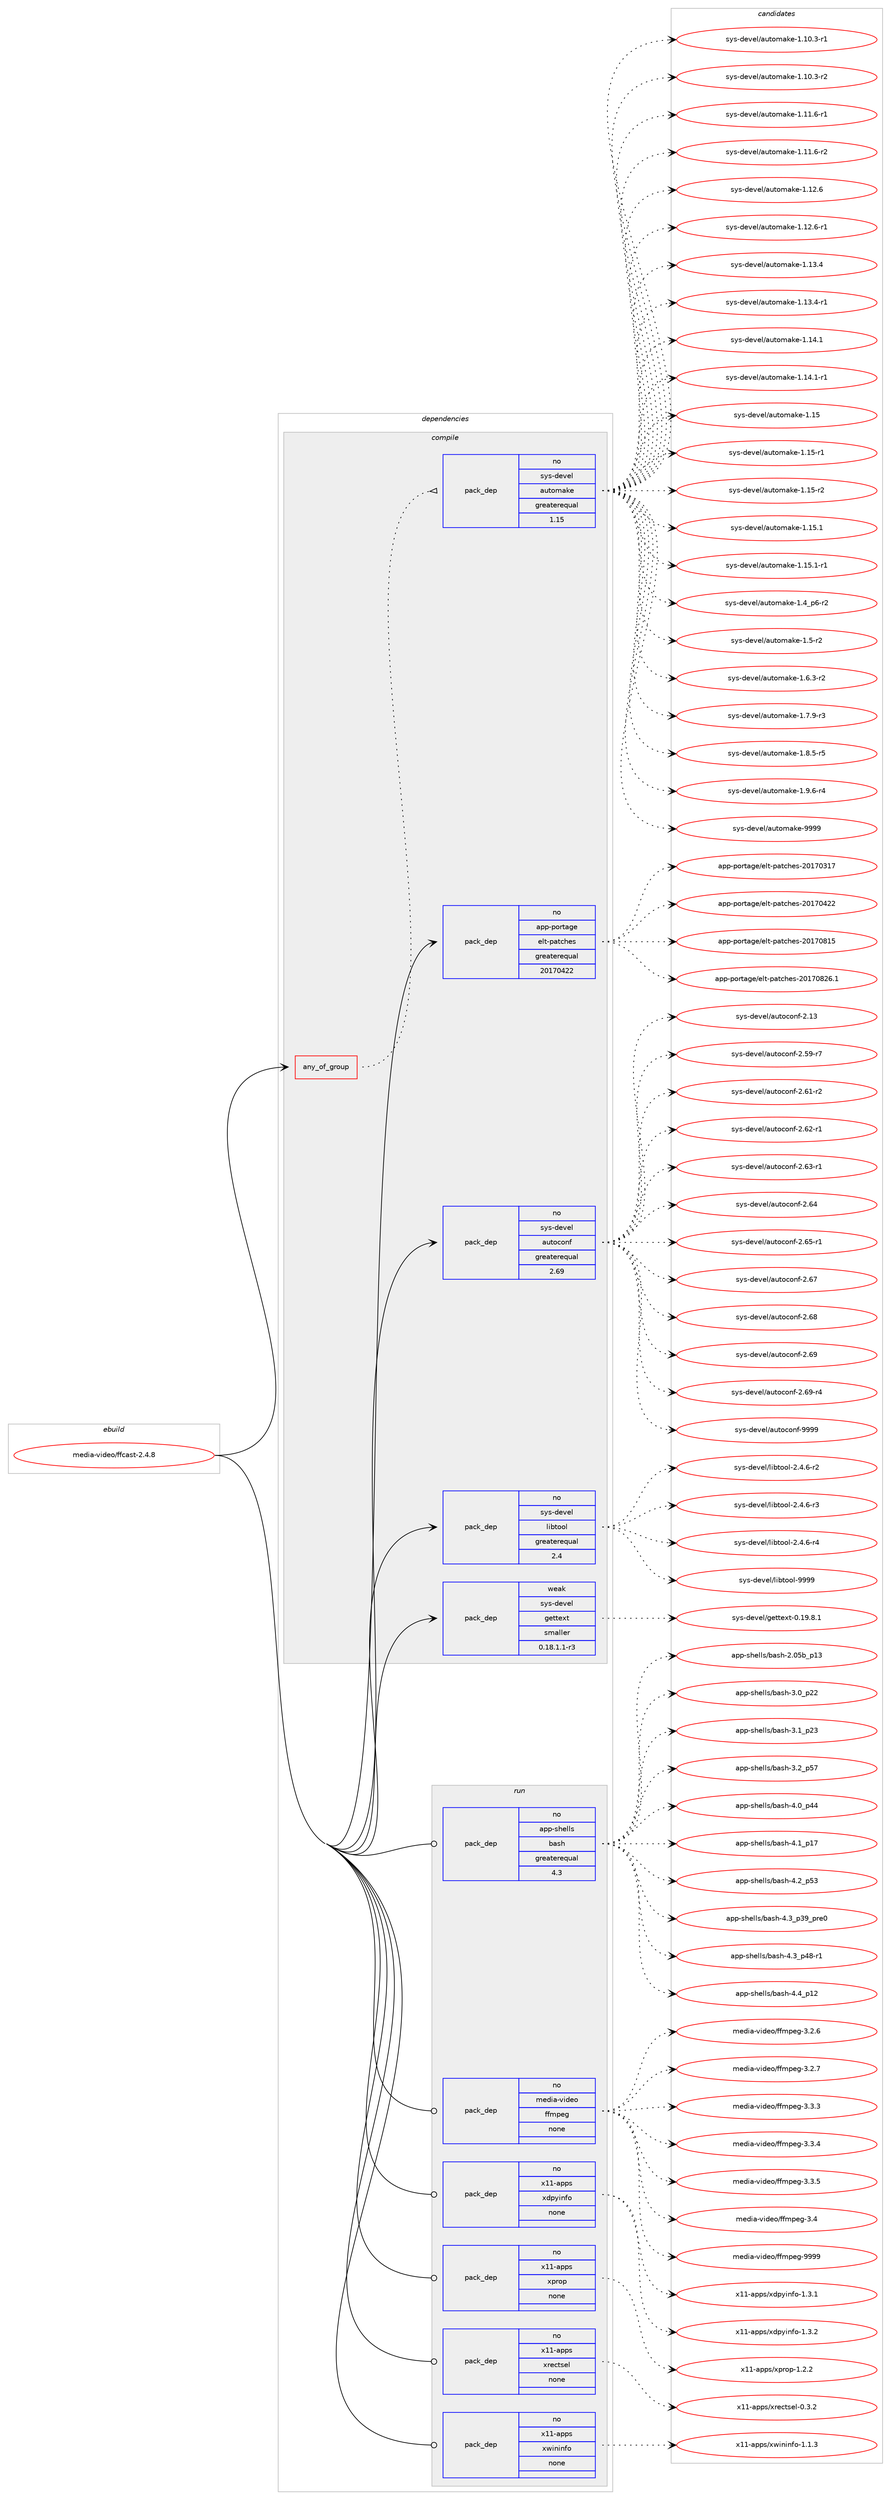 digraph prolog {

# *************
# Graph options
# *************

newrank=true;
concentrate=true;
compound=true;
graph [rankdir=LR,fontname=Helvetica,fontsize=10,ranksep=1.5];#, ranksep=2.5, nodesep=0.2];
edge  [arrowhead=vee];
node  [fontname=Helvetica,fontsize=10];

# **********
# The ebuild
# **********

subgraph cluster_leftcol {
color=gray;
rank=same;
label=<<i>ebuild</i>>;
id [label="media-video/ffcast-2.4.8", color=red, width=4, href="../media-video/ffcast-2.4.8.svg"];
}

# ****************
# The dependencies
# ****************

subgraph cluster_midcol {
color=gray;
label=<<i>dependencies</i>>;
subgraph cluster_compile {
fillcolor="#eeeeee";
style=filled;
label=<<i>compile</i>>;
subgraph any6179 {
dependency390495 [label=<<TABLE BORDER="0" CELLBORDER="1" CELLSPACING="0" CELLPADDING="4"><TR><TD CELLPADDING="10">any_of_group</TD></TR></TABLE>>, shape=none, color=red];subgraph pack288495 {
dependency390496 [label=<<TABLE BORDER="0" CELLBORDER="1" CELLSPACING="0" CELLPADDING="4" WIDTH="220"><TR><TD ROWSPAN="6" CELLPADDING="30">pack_dep</TD></TR><TR><TD WIDTH="110">no</TD></TR><TR><TD>sys-devel</TD></TR><TR><TD>automake</TD></TR><TR><TD>greaterequal</TD></TR><TR><TD>1.15</TD></TR></TABLE>>, shape=none, color=blue];
}
dependency390495:e -> dependency390496:w [weight=20,style="dotted",arrowhead="oinv"];
}
id:e -> dependency390495:w [weight=20,style="solid",arrowhead="vee"];
subgraph pack288496 {
dependency390497 [label=<<TABLE BORDER="0" CELLBORDER="1" CELLSPACING="0" CELLPADDING="4" WIDTH="220"><TR><TD ROWSPAN="6" CELLPADDING="30">pack_dep</TD></TR><TR><TD WIDTH="110">no</TD></TR><TR><TD>app-portage</TD></TR><TR><TD>elt-patches</TD></TR><TR><TD>greaterequal</TD></TR><TR><TD>20170422</TD></TR></TABLE>>, shape=none, color=blue];
}
id:e -> dependency390497:w [weight=20,style="solid",arrowhead="vee"];
subgraph pack288497 {
dependency390498 [label=<<TABLE BORDER="0" CELLBORDER="1" CELLSPACING="0" CELLPADDING="4" WIDTH="220"><TR><TD ROWSPAN="6" CELLPADDING="30">pack_dep</TD></TR><TR><TD WIDTH="110">no</TD></TR><TR><TD>sys-devel</TD></TR><TR><TD>autoconf</TD></TR><TR><TD>greaterequal</TD></TR><TR><TD>2.69</TD></TR></TABLE>>, shape=none, color=blue];
}
id:e -> dependency390498:w [weight=20,style="solid",arrowhead="vee"];
subgraph pack288498 {
dependency390499 [label=<<TABLE BORDER="0" CELLBORDER="1" CELLSPACING="0" CELLPADDING="4" WIDTH="220"><TR><TD ROWSPAN="6" CELLPADDING="30">pack_dep</TD></TR><TR><TD WIDTH="110">no</TD></TR><TR><TD>sys-devel</TD></TR><TR><TD>libtool</TD></TR><TR><TD>greaterequal</TD></TR><TR><TD>2.4</TD></TR></TABLE>>, shape=none, color=blue];
}
id:e -> dependency390499:w [weight=20,style="solid",arrowhead="vee"];
subgraph pack288499 {
dependency390500 [label=<<TABLE BORDER="0" CELLBORDER="1" CELLSPACING="0" CELLPADDING="4" WIDTH="220"><TR><TD ROWSPAN="6" CELLPADDING="30">pack_dep</TD></TR><TR><TD WIDTH="110">weak</TD></TR><TR><TD>sys-devel</TD></TR><TR><TD>gettext</TD></TR><TR><TD>smaller</TD></TR><TR><TD>0.18.1.1-r3</TD></TR></TABLE>>, shape=none, color=blue];
}
id:e -> dependency390500:w [weight=20,style="solid",arrowhead="vee"];
}
subgraph cluster_compileandrun {
fillcolor="#eeeeee";
style=filled;
label=<<i>compile and run</i>>;
}
subgraph cluster_run {
fillcolor="#eeeeee";
style=filled;
label=<<i>run</i>>;
subgraph pack288500 {
dependency390501 [label=<<TABLE BORDER="0" CELLBORDER="1" CELLSPACING="0" CELLPADDING="4" WIDTH="220"><TR><TD ROWSPAN="6" CELLPADDING="30">pack_dep</TD></TR><TR><TD WIDTH="110">no</TD></TR><TR><TD>app-shells</TD></TR><TR><TD>bash</TD></TR><TR><TD>greaterequal</TD></TR><TR><TD>4.3</TD></TR></TABLE>>, shape=none, color=blue];
}
id:e -> dependency390501:w [weight=20,style="solid",arrowhead="odot"];
subgraph pack288501 {
dependency390502 [label=<<TABLE BORDER="0" CELLBORDER="1" CELLSPACING="0" CELLPADDING="4" WIDTH="220"><TR><TD ROWSPAN="6" CELLPADDING="30">pack_dep</TD></TR><TR><TD WIDTH="110">no</TD></TR><TR><TD>media-video</TD></TR><TR><TD>ffmpeg</TD></TR><TR><TD>none</TD></TR><TR><TD></TD></TR></TABLE>>, shape=none, color=blue];
}
id:e -> dependency390502:w [weight=20,style="solid",arrowhead="odot"];
subgraph pack288502 {
dependency390503 [label=<<TABLE BORDER="0" CELLBORDER="1" CELLSPACING="0" CELLPADDING="4" WIDTH="220"><TR><TD ROWSPAN="6" CELLPADDING="30">pack_dep</TD></TR><TR><TD WIDTH="110">no</TD></TR><TR><TD>x11-apps</TD></TR><TR><TD>xdpyinfo</TD></TR><TR><TD>none</TD></TR><TR><TD></TD></TR></TABLE>>, shape=none, color=blue];
}
id:e -> dependency390503:w [weight=20,style="solid",arrowhead="odot"];
subgraph pack288503 {
dependency390504 [label=<<TABLE BORDER="0" CELLBORDER="1" CELLSPACING="0" CELLPADDING="4" WIDTH="220"><TR><TD ROWSPAN="6" CELLPADDING="30">pack_dep</TD></TR><TR><TD WIDTH="110">no</TD></TR><TR><TD>x11-apps</TD></TR><TR><TD>xprop</TD></TR><TR><TD>none</TD></TR><TR><TD></TD></TR></TABLE>>, shape=none, color=blue];
}
id:e -> dependency390504:w [weight=20,style="solid",arrowhead="odot"];
subgraph pack288504 {
dependency390505 [label=<<TABLE BORDER="0" CELLBORDER="1" CELLSPACING="0" CELLPADDING="4" WIDTH="220"><TR><TD ROWSPAN="6" CELLPADDING="30">pack_dep</TD></TR><TR><TD WIDTH="110">no</TD></TR><TR><TD>x11-apps</TD></TR><TR><TD>xrectsel</TD></TR><TR><TD>none</TD></TR><TR><TD></TD></TR></TABLE>>, shape=none, color=blue];
}
id:e -> dependency390505:w [weight=20,style="solid",arrowhead="odot"];
subgraph pack288505 {
dependency390506 [label=<<TABLE BORDER="0" CELLBORDER="1" CELLSPACING="0" CELLPADDING="4" WIDTH="220"><TR><TD ROWSPAN="6" CELLPADDING="30">pack_dep</TD></TR><TR><TD WIDTH="110">no</TD></TR><TR><TD>x11-apps</TD></TR><TR><TD>xwininfo</TD></TR><TR><TD>none</TD></TR><TR><TD></TD></TR></TABLE>>, shape=none, color=blue];
}
id:e -> dependency390506:w [weight=20,style="solid",arrowhead="odot"];
}
}

# **************
# The candidates
# **************

subgraph cluster_choices {
rank=same;
color=gray;
label=<<i>candidates</i>>;

subgraph choice288495 {
color=black;
nodesep=1;
choice11512111545100101118101108479711711611110997107101454946494846514511449 [label="sys-devel/automake-1.10.3-r1", color=red, width=4,href="../sys-devel/automake-1.10.3-r1.svg"];
choice11512111545100101118101108479711711611110997107101454946494846514511450 [label="sys-devel/automake-1.10.3-r2", color=red, width=4,href="../sys-devel/automake-1.10.3-r2.svg"];
choice11512111545100101118101108479711711611110997107101454946494946544511449 [label="sys-devel/automake-1.11.6-r1", color=red, width=4,href="../sys-devel/automake-1.11.6-r1.svg"];
choice11512111545100101118101108479711711611110997107101454946494946544511450 [label="sys-devel/automake-1.11.6-r2", color=red, width=4,href="../sys-devel/automake-1.11.6-r2.svg"];
choice1151211154510010111810110847971171161111099710710145494649504654 [label="sys-devel/automake-1.12.6", color=red, width=4,href="../sys-devel/automake-1.12.6.svg"];
choice11512111545100101118101108479711711611110997107101454946495046544511449 [label="sys-devel/automake-1.12.6-r1", color=red, width=4,href="../sys-devel/automake-1.12.6-r1.svg"];
choice1151211154510010111810110847971171161111099710710145494649514652 [label="sys-devel/automake-1.13.4", color=red, width=4,href="../sys-devel/automake-1.13.4.svg"];
choice11512111545100101118101108479711711611110997107101454946495146524511449 [label="sys-devel/automake-1.13.4-r1", color=red, width=4,href="../sys-devel/automake-1.13.4-r1.svg"];
choice1151211154510010111810110847971171161111099710710145494649524649 [label="sys-devel/automake-1.14.1", color=red, width=4,href="../sys-devel/automake-1.14.1.svg"];
choice11512111545100101118101108479711711611110997107101454946495246494511449 [label="sys-devel/automake-1.14.1-r1", color=red, width=4,href="../sys-devel/automake-1.14.1-r1.svg"];
choice115121115451001011181011084797117116111109971071014549464953 [label="sys-devel/automake-1.15", color=red, width=4,href="../sys-devel/automake-1.15.svg"];
choice1151211154510010111810110847971171161111099710710145494649534511449 [label="sys-devel/automake-1.15-r1", color=red, width=4,href="../sys-devel/automake-1.15-r1.svg"];
choice1151211154510010111810110847971171161111099710710145494649534511450 [label="sys-devel/automake-1.15-r2", color=red, width=4,href="../sys-devel/automake-1.15-r2.svg"];
choice1151211154510010111810110847971171161111099710710145494649534649 [label="sys-devel/automake-1.15.1", color=red, width=4,href="../sys-devel/automake-1.15.1.svg"];
choice11512111545100101118101108479711711611110997107101454946495346494511449 [label="sys-devel/automake-1.15.1-r1", color=red, width=4,href="../sys-devel/automake-1.15.1-r1.svg"];
choice115121115451001011181011084797117116111109971071014549465295112544511450 [label="sys-devel/automake-1.4_p6-r2", color=red, width=4,href="../sys-devel/automake-1.4_p6-r2.svg"];
choice11512111545100101118101108479711711611110997107101454946534511450 [label="sys-devel/automake-1.5-r2", color=red, width=4,href="../sys-devel/automake-1.5-r2.svg"];
choice115121115451001011181011084797117116111109971071014549465446514511450 [label="sys-devel/automake-1.6.3-r2", color=red, width=4,href="../sys-devel/automake-1.6.3-r2.svg"];
choice115121115451001011181011084797117116111109971071014549465546574511451 [label="sys-devel/automake-1.7.9-r3", color=red, width=4,href="../sys-devel/automake-1.7.9-r3.svg"];
choice115121115451001011181011084797117116111109971071014549465646534511453 [label="sys-devel/automake-1.8.5-r5", color=red, width=4,href="../sys-devel/automake-1.8.5-r5.svg"];
choice115121115451001011181011084797117116111109971071014549465746544511452 [label="sys-devel/automake-1.9.6-r4", color=red, width=4,href="../sys-devel/automake-1.9.6-r4.svg"];
choice115121115451001011181011084797117116111109971071014557575757 [label="sys-devel/automake-9999", color=red, width=4,href="../sys-devel/automake-9999.svg"];
dependency390496:e -> choice11512111545100101118101108479711711611110997107101454946494846514511449:w [style=dotted,weight="100"];
dependency390496:e -> choice11512111545100101118101108479711711611110997107101454946494846514511450:w [style=dotted,weight="100"];
dependency390496:e -> choice11512111545100101118101108479711711611110997107101454946494946544511449:w [style=dotted,weight="100"];
dependency390496:e -> choice11512111545100101118101108479711711611110997107101454946494946544511450:w [style=dotted,weight="100"];
dependency390496:e -> choice1151211154510010111810110847971171161111099710710145494649504654:w [style=dotted,weight="100"];
dependency390496:e -> choice11512111545100101118101108479711711611110997107101454946495046544511449:w [style=dotted,weight="100"];
dependency390496:e -> choice1151211154510010111810110847971171161111099710710145494649514652:w [style=dotted,weight="100"];
dependency390496:e -> choice11512111545100101118101108479711711611110997107101454946495146524511449:w [style=dotted,weight="100"];
dependency390496:e -> choice1151211154510010111810110847971171161111099710710145494649524649:w [style=dotted,weight="100"];
dependency390496:e -> choice11512111545100101118101108479711711611110997107101454946495246494511449:w [style=dotted,weight="100"];
dependency390496:e -> choice115121115451001011181011084797117116111109971071014549464953:w [style=dotted,weight="100"];
dependency390496:e -> choice1151211154510010111810110847971171161111099710710145494649534511449:w [style=dotted,weight="100"];
dependency390496:e -> choice1151211154510010111810110847971171161111099710710145494649534511450:w [style=dotted,weight="100"];
dependency390496:e -> choice1151211154510010111810110847971171161111099710710145494649534649:w [style=dotted,weight="100"];
dependency390496:e -> choice11512111545100101118101108479711711611110997107101454946495346494511449:w [style=dotted,weight="100"];
dependency390496:e -> choice115121115451001011181011084797117116111109971071014549465295112544511450:w [style=dotted,weight="100"];
dependency390496:e -> choice11512111545100101118101108479711711611110997107101454946534511450:w [style=dotted,weight="100"];
dependency390496:e -> choice115121115451001011181011084797117116111109971071014549465446514511450:w [style=dotted,weight="100"];
dependency390496:e -> choice115121115451001011181011084797117116111109971071014549465546574511451:w [style=dotted,weight="100"];
dependency390496:e -> choice115121115451001011181011084797117116111109971071014549465646534511453:w [style=dotted,weight="100"];
dependency390496:e -> choice115121115451001011181011084797117116111109971071014549465746544511452:w [style=dotted,weight="100"];
dependency390496:e -> choice115121115451001011181011084797117116111109971071014557575757:w [style=dotted,weight="100"];
}
subgraph choice288496 {
color=black;
nodesep=1;
choice97112112451121111141169710310147101108116451129711699104101115455048495548514955 [label="app-portage/elt-patches-20170317", color=red, width=4,href="../app-portage/elt-patches-20170317.svg"];
choice97112112451121111141169710310147101108116451129711699104101115455048495548525050 [label="app-portage/elt-patches-20170422", color=red, width=4,href="../app-portage/elt-patches-20170422.svg"];
choice97112112451121111141169710310147101108116451129711699104101115455048495548564953 [label="app-portage/elt-patches-20170815", color=red, width=4,href="../app-portage/elt-patches-20170815.svg"];
choice971121124511211111411697103101471011081164511297116991041011154550484955485650544649 [label="app-portage/elt-patches-20170826.1", color=red, width=4,href="../app-portage/elt-patches-20170826.1.svg"];
dependency390497:e -> choice97112112451121111141169710310147101108116451129711699104101115455048495548514955:w [style=dotted,weight="100"];
dependency390497:e -> choice97112112451121111141169710310147101108116451129711699104101115455048495548525050:w [style=dotted,weight="100"];
dependency390497:e -> choice97112112451121111141169710310147101108116451129711699104101115455048495548564953:w [style=dotted,weight="100"];
dependency390497:e -> choice971121124511211111411697103101471011081164511297116991041011154550484955485650544649:w [style=dotted,weight="100"];
}
subgraph choice288497 {
color=black;
nodesep=1;
choice115121115451001011181011084797117116111991111101024550464951 [label="sys-devel/autoconf-2.13", color=red, width=4,href="../sys-devel/autoconf-2.13.svg"];
choice1151211154510010111810110847971171161119911111010245504653574511455 [label="sys-devel/autoconf-2.59-r7", color=red, width=4,href="../sys-devel/autoconf-2.59-r7.svg"];
choice1151211154510010111810110847971171161119911111010245504654494511450 [label="sys-devel/autoconf-2.61-r2", color=red, width=4,href="../sys-devel/autoconf-2.61-r2.svg"];
choice1151211154510010111810110847971171161119911111010245504654504511449 [label="sys-devel/autoconf-2.62-r1", color=red, width=4,href="../sys-devel/autoconf-2.62-r1.svg"];
choice1151211154510010111810110847971171161119911111010245504654514511449 [label="sys-devel/autoconf-2.63-r1", color=red, width=4,href="../sys-devel/autoconf-2.63-r1.svg"];
choice115121115451001011181011084797117116111991111101024550465452 [label="sys-devel/autoconf-2.64", color=red, width=4,href="../sys-devel/autoconf-2.64.svg"];
choice1151211154510010111810110847971171161119911111010245504654534511449 [label="sys-devel/autoconf-2.65-r1", color=red, width=4,href="../sys-devel/autoconf-2.65-r1.svg"];
choice115121115451001011181011084797117116111991111101024550465455 [label="sys-devel/autoconf-2.67", color=red, width=4,href="../sys-devel/autoconf-2.67.svg"];
choice115121115451001011181011084797117116111991111101024550465456 [label="sys-devel/autoconf-2.68", color=red, width=4,href="../sys-devel/autoconf-2.68.svg"];
choice115121115451001011181011084797117116111991111101024550465457 [label="sys-devel/autoconf-2.69", color=red, width=4,href="../sys-devel/autoconf-2.69.svg"];
choice1151211154510010111810110847971171161119911111010245504654574511452 [label="sys-devel/autoconf-2.69-r4", color=red, width=4,href="../sys-devel/autoconf-2.69-r4.svg"];
choice115121115451001011181011084797117116111991111101024557575757 [label="sys-devel/autoconf-9999", color=red, width=4,href="../sys-devel/autoconf-9999.svg"];
dependency390498:e -> choice115121115451001011181011084797117116111991111101024550464951:w [style=dotted,weight="100"];
dependency390498:e -> choice1151211154510010111810110847971171161119911111010245504653574511455:w [style=dotted,weight="100"];
dependency390498:e -> choice1151211154510010111810110847971171161119911111010245504654494511450:w [style=dotted,weight="100"];
dependency390498:e -> choice1151211154510010111810110847971171161119911111010245504654504511449:w [style=dotted,weight="100"];
dependency390498:e -> choice1151211154510010111810110847971171161119911111010245504654514511449:w [style=dotted,weight="100"];
dependency390498:e -> choice115121115451001011181011084797117116111991111101024550465452:w [style=dotted,weight="100"];
dependency390498:e -> choice1151211154510010111810110847971171161119911111010245504654534511449:w [style=dotted,weight="100"];
dependency390498:e -> choice115121115451001011181011084797117116111991111101024550465455:w [style=dotted,weight="100"];
dependency390498:e -> choice115121115451001011181011084797117116111991111101024550465456:w [style=dotted,weight="100"];
dependency390498:e -> choice115121115451001011181011084797117116111991111101024550465457:w [style=dotted,weight="100"];
dependency390498:e -> choice1151211154510010111810110847971171161119911111010245504654574511452:w [style=dotted,weight="100"];
dependency390498:e -> choice115121115451001011181011084797117116111991111101024557575757:w [style=dotted,weight="100"];
}
subgraph choice288498 {
color=black;
nodesep=1;
choice1151211154510010111810110847108105981161111111084550465246544511450 [label="sys-devel/libtool-2.4.6-r2", color=red, width=4,href="../sys-devel/libtool-2.4.6-r2.svg"];
choice1151211154510010111810110847108105981161111111084550465246544511451 [label="sys-devel/libtool-2.4.6-r3", color=red, width=4,href="../sys-devel/libtool-2.4.6-r3.svg"];
choice1151211154510010111810110847108105981161111111084550465246544511452 [label="sys-devel/libtool-2.4.6-r4", color=red, width=4,href="../sys-devel/libtool-2.4.6-r4.svg"];
choice1151211154510010111810110847108105981161111111084557575757 [label="sys-devel/libtool-9999", color=red, width=4,href="../sys-devel/libtool-9999.svg"];
dependency390499:e -> choice1151211154510010111810110847108105981161111111084550465246544511450:w [style=dotted,weight="100"];
dependency390499:e -> choice1151211154510010111810110847108105981161111111084550465246544511451:w [style=dotted,weight="100"];
dependency390499:e -> choice1151211154510010111810110847108105981161111111084550465246544511452:w [style=dotted,weight="100"];
dependency390499:e -> choice1151211154510010111810110847108105981161111111084557575757:w [style=dotted,weight="100"];
}
subgraph choice288499 {
color=black;
nodesep=1;
choice1151211154510010111810110847103101116116101120116454846495746564649 [label="sys-devel/gettext-0.19.8.1", color=red, width=4,href="../sys-devel/gettext-0.19.8.1.svg"];
dependency390500:e -> choice1151211154510010111810110847103101116116101120116454846495746564649:w [style=dotted,weight="100"];
}
subgraph choice288500 {
color=black;
nodesep=1;
choice9711211245115104101108108115479897115104455046485398951124951 [label="app-shells/bash-2.05b_p13", color=red, width=4,href="../app-shells/bash-2.05b_p13.svg"];
choice971121124511510410110810811547989711510445514648951125050 [label="app-shells/bash-3.0_p22", color=red, width=4,href="../app-shells/bash-3.0_p22.svg"];
choice971121124511510410110810811547989711510445514649951125051 [label="app-shells/bash-3.1_p23", color=red, width=4,href="../app-shells/bash-3.1_p23.svg"];
choice971121124511510410110810811547989711510445514650951125355 [label="app-shells/bash-3.2_p57", color=red, width=4,href="../app-shells/bash-3.2_p57.svg"];
choice971121124511510410110810811547989711510445524648951125252 [label="app-shells/bash-4.0_p44", color=red, width=4,href="../app-shells/bash-4.0_p44.svg"];
choice971121124511510410110810811547989711510445524649951124955 [label="app-shells/bash-4.1_p17", color=red, width=4,href="../app-shells/bash-4.1_p17.svg"];
choice971121124511510410110810811547989711510445524650951125351 [label="app-shells/bash-4.2_p53", color=red, width=4,href="../app-shells/bash-4.2_p53.svg"];
choice9711211245115104101108108115479897115104455246519511251579511211410148 [label="app-shells/bash-4.3_p39_pre0", color=red, width=4,href="../app-shells/bash-4.3_p39_pre0.svg"];
choice9711211245115104101108108115479897115104455246519511252564511449 [label="app-shells/bash-4.3_p48-r1", color=red, width=4,href="../app-shells/bash-4.3_p48-r1.svg"];
choice971121124511510410110810811547989711510445524652951124950 [label="app-shells/bash-4.4_p12", color=red, width=4,href="../app-shells/bash-4.4_p12.svg"];
dependency390501:e -> choice9711211245115104101108108115479897115104455046485398951124951:w [style=dotted,weight="100"];
dependency390501:e -> choice971121124511510410110810811547989711510445514648951125050:w [style=dotted,weight="100"];
dependency390501:e -> choice971121124511510410110810811547989711510445514649951125051:w [style=dotted,weight="100"];
dependency390501:e -> choice971121124511510410110810811547989711510445514650951125355:w [style=dotted,weight="100"];
dependency390501:e -> choice971121124511510410110810811547989711510445524648951125252:w [style=dotted,weight="100"];
dependency390501:e -> choice971121124511510410110810811547989711510445524649951124955:w [style=dotted,weight="100"];
dependency390501:e -> choice971121124511510410110810811547989711510445524650951125351:w [style=dotted,weight="100"];
dependency390501:e -> choice9711211245115104101108108115479897115104455246519511251579511211410148:w [style=dotted,weight="100"];
dependency390501:e -> choice9711211245115104101108108115479897115104455246519511252564511449:w [style=dotted,weight="100"];
dependency390501:e -> choice971121124511510410110810811547989711510445524652951124950:w [style=dotted,weight="100"];
}
subgraph choice288501 {
color=black;
nodesep=1;
choice109101100105974511810510010111147102102109112101103455146504654 [label="media-video/ffmpeg-3.2.6", color=red, width=4,href="../media-video/ffmpeg-3.2.6.svg"];
choice109101100105974511810510010111147102102109112101103455146504655 [label="media-video/ffmpeg-3.2.7", color=red, width=4,href="../media-video/ffmpeg-3.2.7.svg"];
choice109101100105974511810510010111147102102109112101103455146514651 [label="media-video/ffmpeg-3.3.3", color=red, width=4,href="../media-video/ffmpeg-3.3.3.svg"];
choice109101100105974511810510010111147102102109112101103455146514652 [label="media-video/ffmpeg-3.3.4", color=red, width=4,href="../media-video/ffmpeg-3.3.4.svg"];
choice109101100105974511810510010111147102102109112101103455146514653 [label="media-video/ffmpeg-3.3.5", color=red, width=4,href="../media-video/ffmpeg-3.3.5.svg"];
choice10910110010597451181051001011114710210210911210110345514652 [label="media-video/ffmpeg-3.4", color=red, width=4,href="../media-video/ffmpeg-3.4.svg"];
choice1091011001059745118105100101111471021021091121011034557575757 [label="media-video/ffmpeg-9999", color=red, width=4,href="../media-video/ffmpeg-9999.svg"];
dependency390502:e -> choice109101100105974511810510010111147102102109112101103455146504654:w [style=dotted,weight="100"];
dependency390502:e -> choice109101100105974511810510010111147102102109112101103455146504655:w [style=dotted,weight="100"];
dependency390502:e -> choice109101100105974511810510010111147102102109112101103455146514651:w [style=dotted,weight="100"];
dependency390502:e -> choice109101100105974511810510010111147102102109112101103455146514652:w [style=dotted,weight="100"];
dependency390502:e -> choice109101100105974511810510010111147102102109112101103455146514653:w [style=dotted,weight="100"];
dependency390502:e -> choice10910110010597451181051001011114710210210911210110345514652:w [style=dotted,weight="100"];
dependency390502:e -> choice1091011001059745118105100101111471021021091121011034557575757:w [style=dotted,weight="100"];
}
subgraph choice288502 {
color=black;
nodesep=1;
choice1204949459711211211547120100112121105110102111454946514649 [label="x11-apps/xdpyinfo-1.3.1", color=red, width=4,href="../x11-apps/xdpyinfo-1.3.1.svg"];
choice1204949459711211211547120100112121105110102111454946514650 [label="x11-apps/xdpyinfo-1.3.2", color=red, width=4,href="../x11-apps/xdpyinfo-1.3.2.svg"];
dependency390503:e -> choice1204949459711211211547120100112121105110102111454946514649:w [style=dotted,weight="100"];
dependency390503:e -> choice1204949459711211211547120100112121105110102111454946514650:w [style=dotted,weight="100"];
}
subgraph choice288503 {
color=black;
nodesep=1;
choice1204949459711211211547120112114111112454946504650 [label="x11-apps/xprop-1.2.2", color=red, width=4,href="../x11-apps/xprop-1.2.2.svg"];
dependency390504:e -> choice1204949459711211211547120112114111112454946504650:w [style=dotted,weight="100"];
}
subgraph choice288504 {
color=black;
nodesep=1;
choice120494945971121121154712011410199116115101108454846514650 [label="x11-apps/xrectsel-0.3.2", color=red, width=4,href="../x11-apps/xrectsel-0.3.2.svg"];
dependency390505:e -> choice120494945971121121154712011410199116115101108454846514650:w [style=dotted,weight="100"];
}
subgraph choice288505 {
color=black;
nodesep=1;
choice1204949459711211211547120119105110105110102111454946494651 [label="x11-apps/xwininfo-1.1.3", color=red, width=4,href="../x11-apps/xwininfo-1.1.3.svg"];
dependency390506:e -> choice1204949459711211211547120119105110105110102111454946494651:w [style=dotted,weight="100"];
}
}

}
